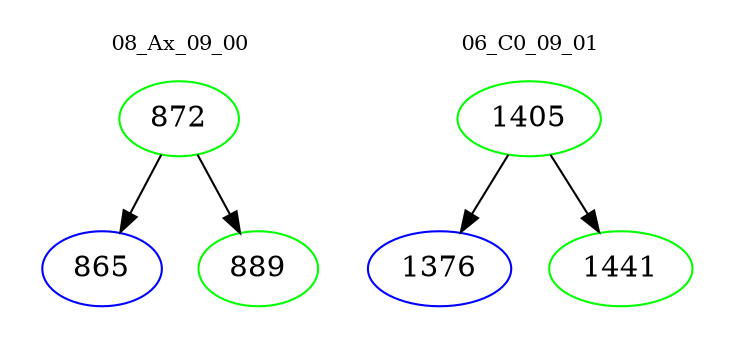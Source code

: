 digraph{
subgraph cluster_0 {
color = white
label = "08_Ax_09_00";
fontsize=10;
T0_872 [label="872", color="green"]
T0_872 -> T0_865 [color="black"]
T0_865 [label="865", color="blue"]
T0_872 -> T0_889 [color="black"]
T0_889 [label="889", color="green"]
}
subgraph cluster_1 {
color = white
label = "06_C0_09_01";
fontsize=10;
T1_1405 [label="1405", color="green"]
T1_1405 -> T1_1376 [color="black"]
T1_1376 [label="1376", color="blue"]
T1_1405 -> T1_1441 [color="black"]
T1_1441 [label="1441", color="green"]
}
}
